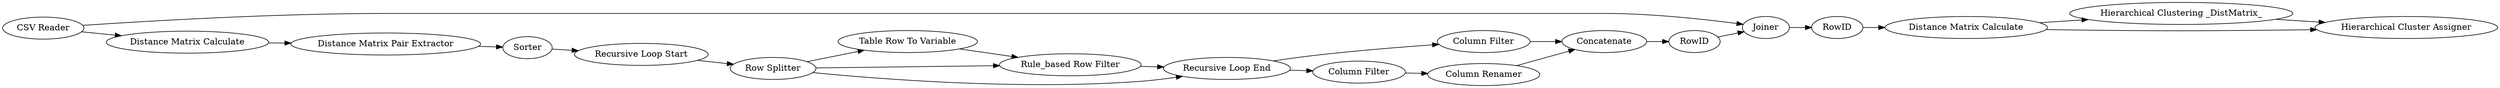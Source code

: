 digraph {
	37 -> 36
	38 -> 36
	42 -> 43
	34 -> 35
	44 -> 5
	38 -> 37
	30 -> 31
	5 -> 26
	40 -> 42
	32 -> 35
	33 -> 34
	31 -> 23
	1 -> 44
	23 -> 32
	23 -> 33
	1 -> 42
	24 -> 25
	25 -> 30
	26 -> 24
	35 -> 40
	25 -> 31
	43 -> 38
	25 -> 23
	26 [label=Sorter]
	32 [label="Column Filter"]
	24 [label="Recursive Loop Start"]
	31 [label="Rule_based Row Filter"]
	25 [label="Row Splitter"]
	1 [label="CSV Reader"]
	42 [label=Joiner]
	23 [label="Recursive Loop End"]
	38 [label="Distance Matrix Calculate"]
	5 [label="Distance Matrix Pair Extractor"]
	43 [label=RowID]
	35 [label=Concatenate]
	44 [label="Distance Matrix Calculate"]
	34 [label="Column Renamer"]
	36 [label="Hierarchical Cluster Assigner"]
	40 [label=RowID]
	33 [label="Column Filter"]
	30 [label="Table Row To Variable"]
	37 [label="Hierarchical Clustering _DistMatrix_"]
	rankdir=LR
}
